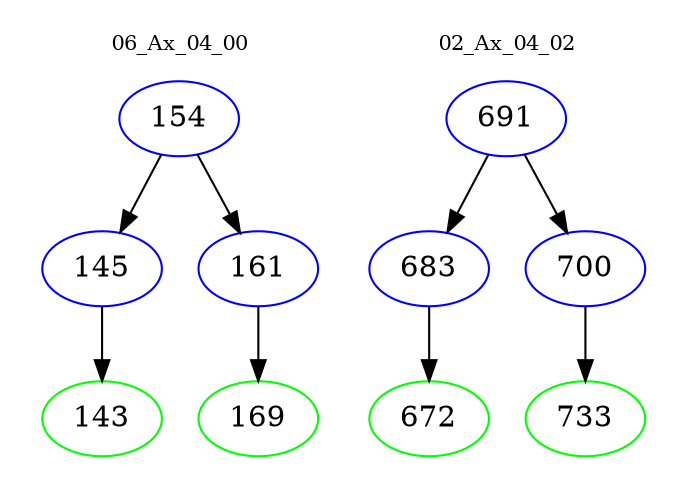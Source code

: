 digraph{
subgraph cluster_0 {
color = white
label = "06_Ax_04_00";
fontsize=10;
T0_154 [label="154", color="blue"]
T0_154 -> T0_145 [color="black"]
T0_145 [label="145", color="blue"]
T0_145 -> T0_143 [color="black"]
T0_143 [label="143", color="green"]
T0_154 -> T0_161 [color="black"]
T0_161 [label="161", color="blue"]
T0_161 -> T0_169 [color="black"]
T0_169 [label="169", color="green"]
}
subgraph cluster_1 {
color = white
label = "02_Ax_04_02";
fontsize=10;
T1_691 [label="691", color="blue"]
T1_691 -> T1_683 [color="black"]
T1_683 [label="683", color="blue"]
T1_683 -> T1_672 [color="black"]
T1_672 [label="672", color="green"]
T1_691 -> T1_700 [color="black"]
T1_700 [label="700", color="blue"]
T1_700 -> T1_733 [color="black"]
T1_733 [label="733", color="green"]
}
}
